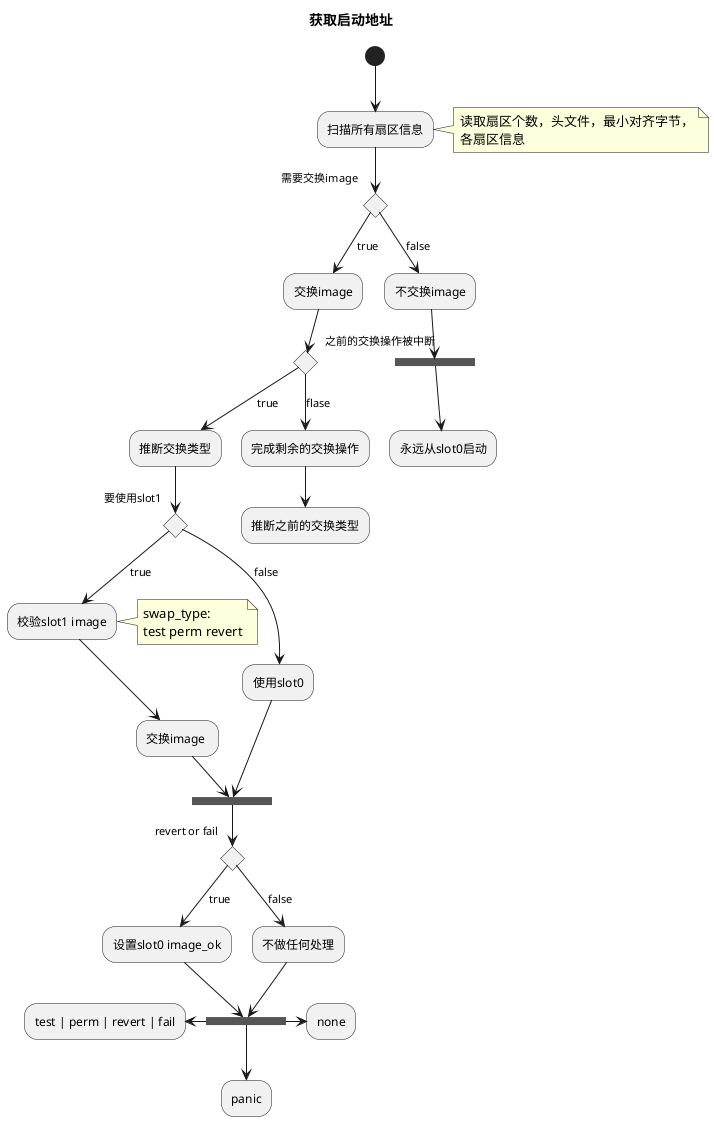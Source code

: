 @startuml mcuboot
title 获取启动地址

    (*) --> "扫描所有扇区信息"
    note right
    读取扇区个数，头文件，最小对齐字节，
    各扇区信息
    end note


    if “需要交换image" then
        -->[true] "交换image"
        if "之前的交换操作被中断" then
            -->[flase] "完成剩余的交换操作"
            --> "推断之前的交换类型"
        else
            -->[true] "推断交换类型"
            if "要使用slot1“ then
                -->[true] "校验slot1 image"
                note left
                swap_type:
                test perm revert
                end note
                --> "交换image "
                --> ===INV_1===
            else
                -->[false] "使用slot0"
                --> ===INV_1===
            endif
            if revert or fail then
                --> [true] "设置slot0 image_ok"
                --> ===INV_2===
            else 
                --> [false] "不做任何处理"
                --> ===INV_2===
            endif
            ===INV_2===-left-> "test | perm | revert | fail"
            ===INV_2===-right-> "none"
            ===INV_2===-down-> "panic"
                
        endif
    else
        -->[false] "不交换image"
        --> ===INV_END===
        --> ”永远从slot0启动“
    endif
@enduml